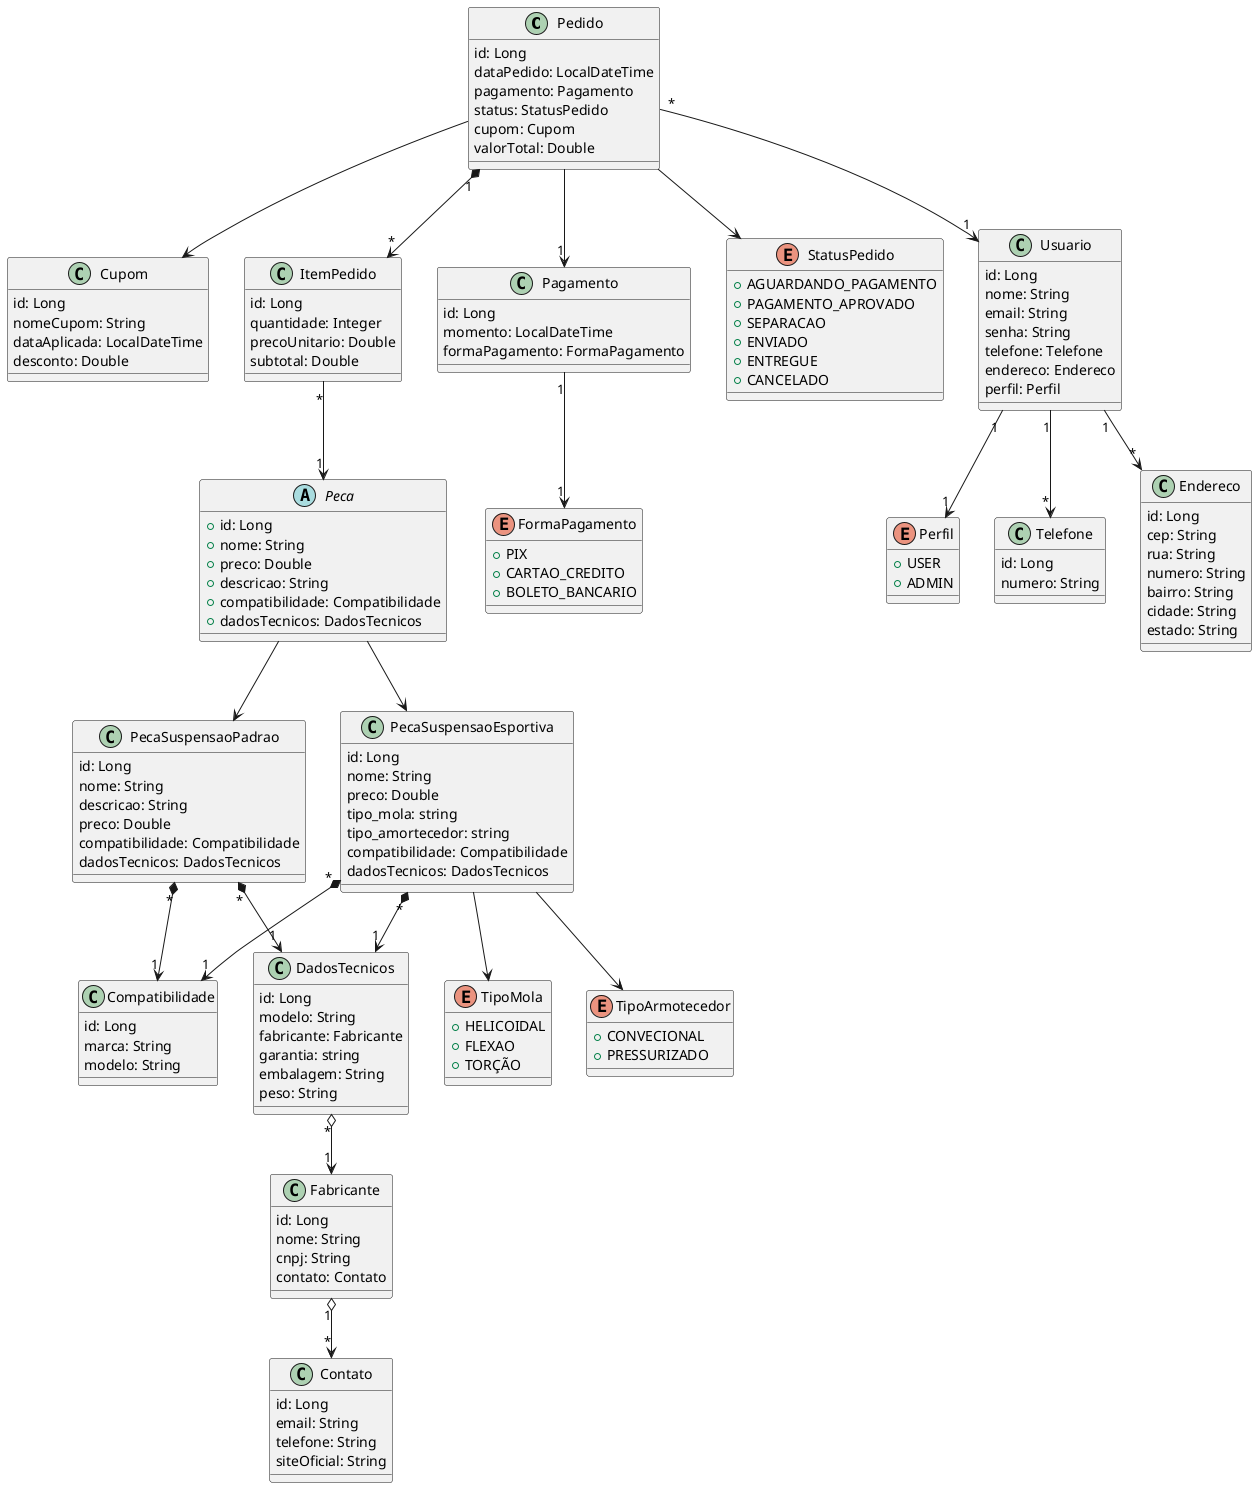 @startuml Diagrama_UML_Autopecas_Desmembrado_4

class Pedido{
    id: Long
    dataPedido: LocalDateTime
    pagamento: Pagamento
    status: StatusPedido
    cupom: Cupom
    valorTotal: Double 
}

class Cupom{
    id: Long
    nomeCupom: String
    dataAplicada: LocalDateTime
    desconto: Double
}

class ItemPedido{
    id: Long 
    quantidade: Integer
    precoUnitario: Double
    subtotal: Double
}

class Pagamento{
    id: Long
    momento: LocalDateTime
    formaPagamento: FormaPagamento
}

enum FormaPagamento{
    + PIX
    + CARTAO_CREDITO
    + BOLETO_BANCARIO
}

enum StatusPedido{
    + AGUARDANDO_PAGAMENTO
    + PAGAMENTO_APROVADO
    + SEPARACAO
    + ENVIADO
    + ENTREGUE
    + CANCELADO
}

abstract class Peca {
    + id: Long
    + nome: String
    + preco: Double
    + descricao: String
    + compatibilidade: Compatibilidade
    + dadosTecnicos: DadosTecnicos
}


class PecaSuspensaoPadrao{
    id: Long
    nome: String
    descricao: String
    preco: Double
    compatibilidade: Compatibilidade
    dadosTecnicos: DadosTecnicos
}

class PecaSuspensaoEsportiva{
    id: Long
    nome: String
    preco: Double
    tipo_mola: string        
    tipo_amortecedor: string    
    compatibilidade: Compatibilidade
    dadosTecnicos: DadosTecnicos
}

enum TipoMola{
    + HELICOIDAL
    + FLEXAO
    + TORÇÃO
}

enum TipoArmotecedor{
    + CONVECIONAL
    + PRESSURIZADO
}

PecaSuspensaoEsportiva --> TipoMola
PecaSuspensaoEsportiva --> TipoArmotecedor

class Compatibilidade{
    id: Long
    marca: String
    modelo: String
}

class DadosTecnicos{
    id: Long
    modelo: String
    fabricante: Fabricante 
    garantia: string
    embalagem: String
    peso: String
}

class Usuario{
    id: Long
    nome: String
    email: String 
    senha: String
    telefone: Telefone
    endereco: Endereco
    perfil: Perfil
}

enum Perfil{
    + USER
    + ADMIN
}

class Telefone{
    id: Long
    numero: String
}

class Endereco{
    id: Long
    cep: String
    rua: String
    numero: String
    bairro: String
    cidade: String
    estado: String
}

class Fabricante{
    id: Long
    nome: String
    cnpj: String
    contato: Contato
}

class Contato{
    id: Long
    email: String
    telefone: String
    siteOficial: String
}

Usuario "1" --> "1" Perfil
Usuario "1" --> "*" Endereco
Usuario "1" --> "*" Telefone

Fabricante "1" o--> "*" Contato

ItemPedido "*" --> "1" Peca
Peca --> PecaSuspensaoEsportiva
Peca --> PecaSuspensaoPadrao

' ItemPedido "*" --> "1" PecaSuspensaoEsportiva
' ItemPedido "*" --> "1" PecaSuspensaoPadrao

PecaSuspensaoEsportiva "*" *--> "1" DadosTecnicos
PecaSuspensaoPadrao "*" *--> "1" DadosTecnicos
PecaSuspensaoEsportiva "*" *--> "1" Compatibilidade
PecaSuspensaoPadrao "*" *--> "1" Compatibilidade

DadosTecnicos "*" o--> "1" Fabricante 

Pedido "1" *--> "*" ItemPedido
Pedido "*" --> "1" Usuario

Pedido --> StatusPedido
Pedido --> Cupom

Pagamento "1" --> "1" FormaPagamento
Pedido --> "1" Pagamento
